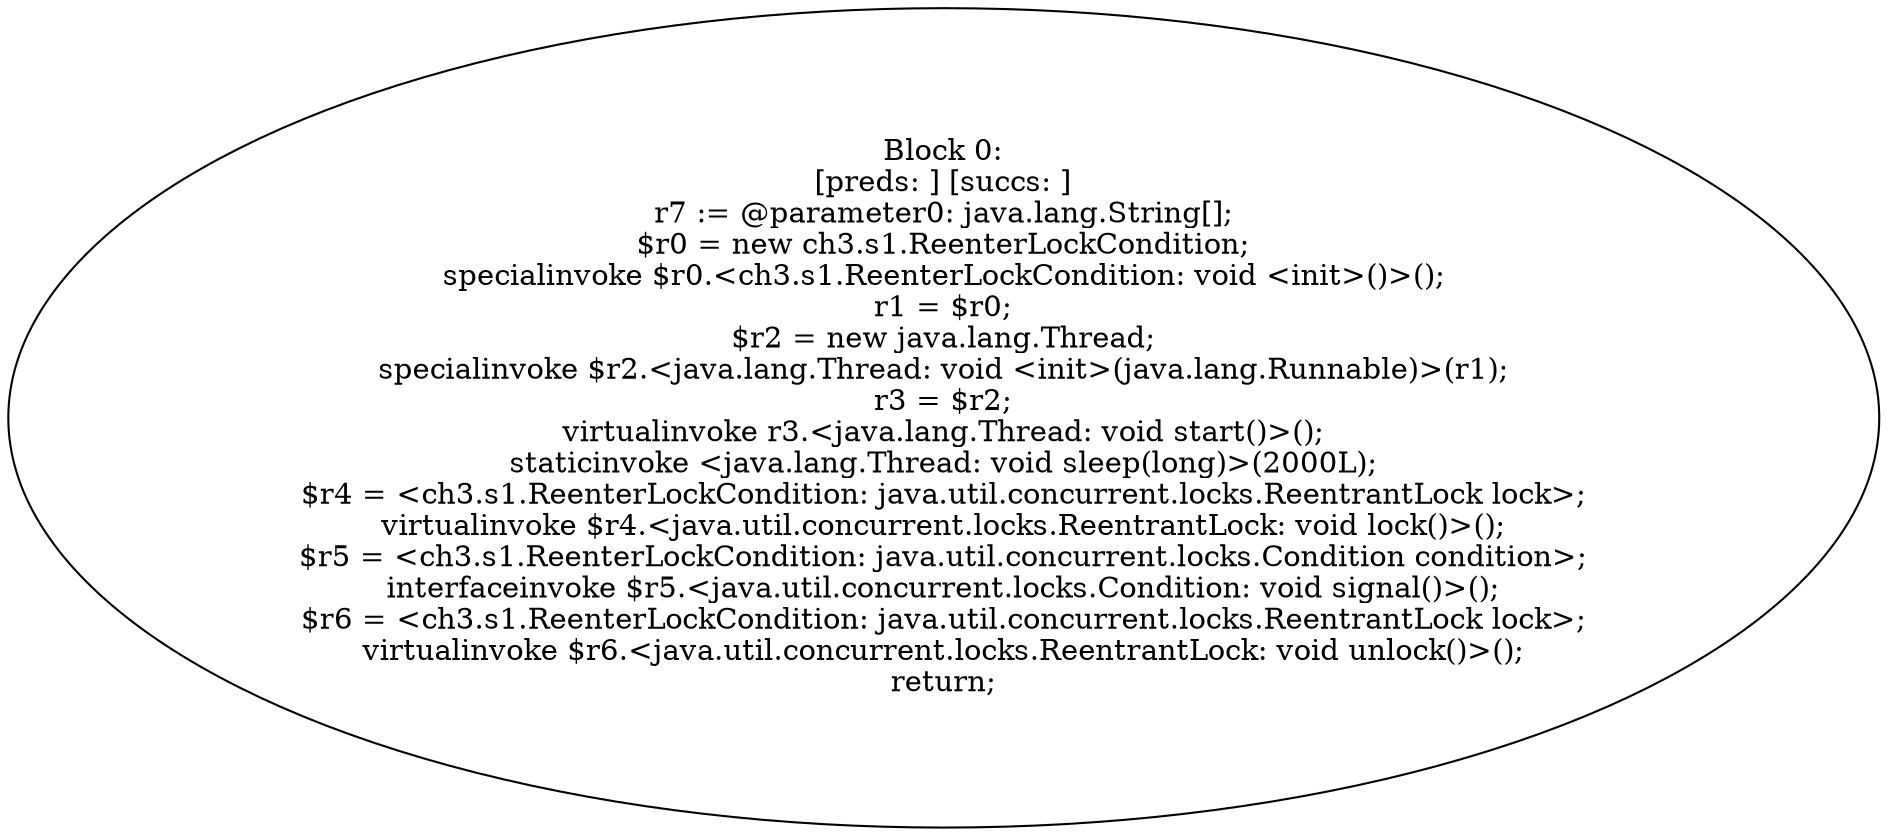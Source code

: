 digraph "unitGraph" {
    "Block 0:
[preds: ] [succs: ]
r7 := @parameter0: java.lang.String[];
$r0 = new ch3.s1.ReenterLockCondition;
specialinvoke $r0.<ch3.s1.ReenterLockCondition: void <init>()>();
r1 = $r0;
$r2 = new java.lang.Thread;
specialinvoke $r2.<java.lang.Thread: void <init>(java.lang.Runnable)>(r1);
r3 = $r2;
virtualinvoke r3.<java.lang.Thread: void start()>();
staticinvoke <java.lang.Thread: void sleep(long)>(2000L);
$r4 = <ch3.s1.ReenterLockCondition: java.util.concurrent.locks.ReentrantLock lock>;
virtualinvoke $r4.<java.util.concurrent.locks.ReentrantLock: void lock()>();
$r5 = <ch3.s1.ReenterLockCondition: java.util.concurrent.locks.Condition condition>;
interfaceinvoke $r5.<java.util.concurrent.locks.Condition: void signal()>();
$r6 = <ch3.s1.ReenterLockCondition: java.util.concurrent.locks.ReentrantLock lock>;
virtualinvoke $r6.<java.util.concurrent.locks.ReentrantLock: void unlock()>();
return;
"
}
